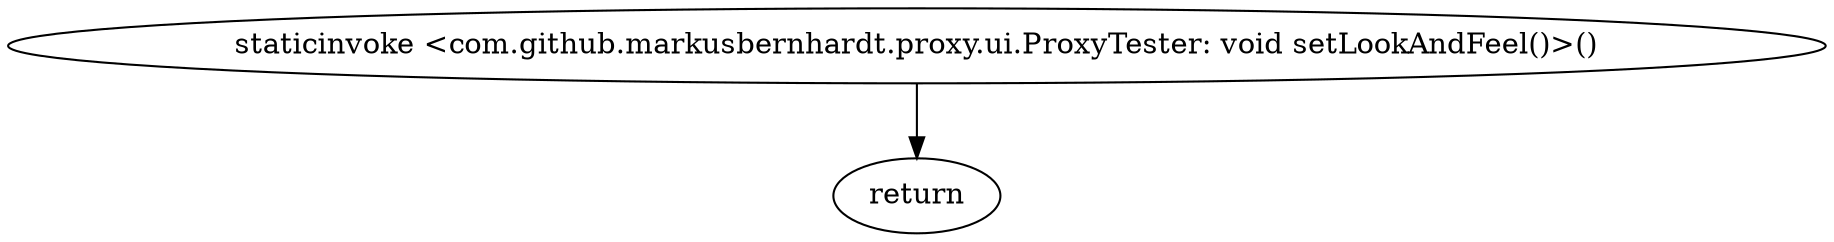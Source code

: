 digraph "unitGraph" {
    "staticinvoke <com.github.markusbernhardt.proxy.ui.ProxyTester: void setLookAndFeel()>()"
    "return"
    "staticinvoke <com.github.markusbernhardt.proxy.ui.ProxyTester: void setLookAndFeel()>()"->"return";
}
